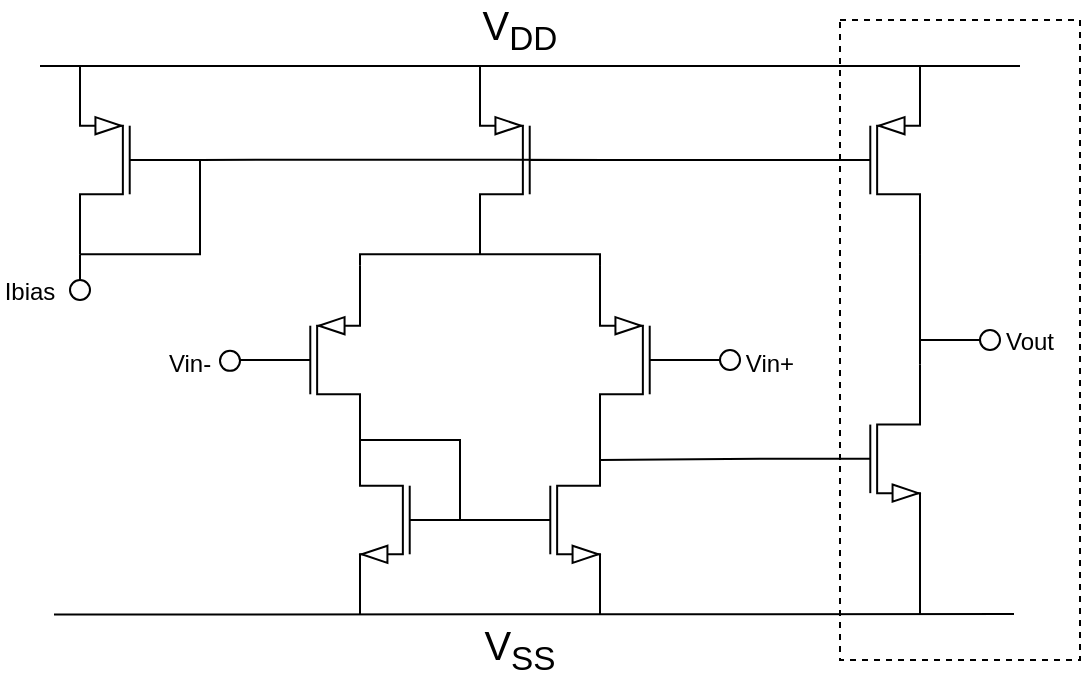 <mxfile version="25.0.3">
  <diagram name="Page-1" id="7e0a89b8-554c-2b80-1dc8-d5c74ca68de4">
    <mxGraphModel dx="529" dy="344" grid="1" gridSize="10" guides="1" tooltips="1" connect="1" arrows="1" fold="1" page="1" pageScale="1" pageWidth="1100" pageHeight="850" background="none" math="0" shadow="0">
      <root>
        <mxCell id="0" />
        <mxCell id="1" parent="0" />
        <mxCell id="XvLy9n6LZG0TzpgyQY97-52" style="edgeStyle=orthogonalEdgeStyle;rounded=0;orthogonalLoop=1;jettySize=auto;html=1;exitX=1;exitY=1;exitDx=0;exitDy=0;exitPerimeter=0;endArrow=none;endFill=0;" edge="1" parent="1">
          <mxGeometry relative="1" as="geometry">
            <mxPoint x="100" y="157.143" as="sourcePoint" />
            <mxPoint x="100" y="170" as="targetPoint" />
          </mxGeometry>
        </mxCell>
        <mxCell id="XvLy9n6LZG0TzpgyQY97-16" value="" style="verticalLabelPosition=bottom;shadow=0;dashed=0;align=center;html=1;verticalAlign=top;shape=mxgraph.electrical.transistors.pmos;pointerEvents=1;flipV=0;flipH=1;" vertex="1" parent="1">
          <mxGeometry x="100" y="60" width="60" height="100" as="geometry" />
        </mxCell>
        <mxCell id="XvLy9n6LZG0TzpgyQY97-1" value="" style="verticalLabelPosition=bottom;shadow=0;dashed=0;align=center;html=1;verticalAlign=top;shape=mxgraph.electrical.transistors.pmos;pointerEvents=1;" vertex="1" parent="1">
          <mxGeometry x="180" y="160" width="60" height="100" as="geometry" />
        </mxCell>
        <mxCell id="XvLy9n6LZG0TzpgyQY97-2" value="" style="verticalLabelPosition=bottom;shadow=0;dashed=0;align=center;html=1;verticalAlign=top;shape=mxgraph.electrical.transistors.pmos;pointerEvents=1;flipV=0;flipH=1;" vertex="1" parent="1">
          <mxGeometry x="360" y="160" width="60" height="100" as="geometry" />
        </mxCell>
        <mxCell id="XvLy9n6LZG0TzpgyQY97-3" value="" style="verticalLabelPosition=bottom;shadow=0;dashed=0;align=center;html=1;verticalAlign=top;shape=mxgraph.electrical.transistors.pmos;pointerEvents=1;flipV=0;flipH=1;" vertex="1" parent="1">
          <mxGeometry x="300" y="60" width="60" height="100" as="geometry" />
        </mxCell>
        <mxCell id="XvLy9n6LZG0TzpgyQY97-8" style="edgeStyle=orthogonalEdgeStyle;rounded=0;orthogonalLoop=1;jettySize=auto;html=1;exitX=1;exitY=1;exitDx=0;exitDy=0;exitPerimeter=0;entryX=1;entryY=0;entryDx=0;entryDy=0;entryPerimeter=0;endArrow=none;endFill=0;" edge="1" parent="1" target="XvLy9n6LZG0TzpgyQY97-2">
          <mxGeometry relative="1" as="geometry">
            <mxPoint x="360.0" y="157.143" as="sourcePoint" />
          </mxGeometry>
        </mxCell>
        <mxCell id="XvLy9n6LZG0TzpgyQY97-11" value="" style="verticalLabelPosition=bottom;shadow=0;dashed=0;align=center;html=1;verticalAlign=top;shape=mxgraph.electrical.transistors.nmos;pointerEvents=1;" vertex="1" parent="1">
          <mxGeometry x="300" y="240" width="60" height="100" as="geometry" />
        </mxCell>
        <mxCell id="XvLy9n6LZG0TzpgyQY97-15" style="edgeStyle=orthogonalEdgeStyle;rounded=0;orthogonalLoop=1;jettySize=auto;html=1;exitX=1;exitY=0;exitDx=0;exitDy=0;exitPerimeter=0;endArrow=none;endFill=0;" edge="1" parent="1" source="XvLy9n6LZG0TzpgyQY97-12">
          <mxGeometry relative="1" as="geometry">
            <mxPoint x="310" y="290" as="targetPoint" />
            <Array as="points">
              <mxPoint x="240" y="273" />
              <mxPoint x="240" y="250" />
              <mxPoint x="290" y="250" />
              <mxPoint x="290" y="290" />
            </Array>
          </mxGeometry>
        </mxCell>
        <mxCell id="XvLy9n6LZG0TzpgyQY97-12" value="" style="verticalLabelPosition=bottom;shadow=0;dashed=0;align=center;html=1;verticalAlign=top;shape=mxgraph.electrical.transistors.nmos;pointerEvents=1;flipH=1;" vertex="1" parent="1">
          <mxGeometry x="240" y="240" width="60" height="100" as="geometry" />
        </mxCell>
        <mxCell id="XvLy9n6LZG0TzpgyQY97-18" value="" style="endArrow=none;html=1;rounded=0;" edge="1" parent="1">
          <mxGeometry width="50" height="50" relative="1" as="geometry">
            <mxPoint x="80" y="63" as="sourcePoint" />
            <mxPoint x="570" y="63" as="targetPoint" />
          </mxGeometry>
        </mxCell>
        <mxCell id="XvLy9n6LZG0TzpgyQY97-20" value="" style="verticalLabelPosition=bottom;shadow=0;dashed=0;align=center;html=1;verticalAlign=top;shape=mxgraph.electrical.transistors.pmos;pointerEvents=1;" vertex="1" parent="1">
          <mxGeometry x="460" y="60" width="60" height="100" as="geometry" />
        </mxCell>
        <mxCell id="XvLy9n6LZG0TzpgyQY97-21" value="" style="ellipse;whiteSpace=wrap;html=1;aspect=fixed;" vertex="1" parent="1">
          <mxGeometry x="95" y="170" width="10" height="10" as="geometry" />
        </mxCell>
        <mxCell id="XvLy9n6LZG0TzpgyQY97-23" value="Ibias" style="text;html=1;align=center;verticalAlign=middle;whiteSpace=wrap;rounded=0;" vertex="1" parent="1">
          <mxGeometry x="60" y="170" width="30" height="12.86" as="geometry" />
        </mxCell>
        <mxCell id="XvLy9n6LZG0TzpgyQY97-24" value="Vin-" style="text;html=1;align=center;verticalAlign=middle;whiteSpace=wrap;rounded=0;" vertex="1" parent="1">
          <mxGeometry x="140" y="205.43" width="30" height="12.86" as="geometry" />
        </mxCell>
        <mxCell id="XvLy9n6LZG0TzpgyQY97-25" value="" style="ellipse;whiteSpace=wrap;html=1;aspect=fixed;" vertex="1" parent="1">
          <mxGeometry x="170" y="205.43" width="10" height="10" as="geometry" />
        </mxCell>
        <mxCell id="XvLy9n6LZG0TzpgyQY97-26" value="" style="ellipse;whiteSpace=wrap;html=1;aspect=fixed;" vertex="1" parent="1">
          <mxGeometry x="420" y="205" width="10" height="10" as="geometry" />
        </mxCell>
        <mxCell id="XvLy9n6LZG0TzpgyQY97-27" value="Vin+" style="text;html=1;align=center;verticalAlign=middle;whiteSpace=wrap;rounded=0;" vertex="1" parent="1">
          <mxGeometry x="430" y="205.43" width="30" height="12.86" as="geometry" />
        </mxCell>
        <mxCell id="XvLy9n6LZG0TzpgyQY97-37" style="edgeStyle=orthogonalEdgeStyle;rounded=0;orthogonalLoop=1;jettySize=auto;html=1;exitX=1;exitY=1;exitDx=0;exitDy=0;exitPerimeter=0;endArrow=none;endFill=0;" edge="1" parent="1">
          <mxGeometry relative="1" as="geometry">
            <mxPoint x="520" y="337" as="targetPoint" />
            <mxPoint x="520" y="303.573" as="sourcePoint" />
            <Array as="points">
              <mxPoint x="520" y="317" />
              <mxPoint x="520" y="317" />
            </Array>
          </mxGeometry>
        </mxCell>
        <mxCell id="XvLy9n6LZG0TzpgyQY97-28" value="" style="verticalLabelPosition=bottom;shadow=0;dashed=0;align=center;html=1;verticalAlign=top;shape=mxgraph.electrical.transistors.nmos;pointerEvents=1;" vertex="1" parent="1">
          <mxGeometry x="460" y="209.43" width="60" height="100" as="geometry" />
        </mxCell>
        <mxCell id="XvLy9n6LZG0TzpgyQY97-30" value="Vout" style="text;html=1;align=center;verticalAlign=middle;whiteSpace=wrap;rounded=0;" vertex="1" parent="1">
          <mxGeometry x="560" y="195.0" width="30" height="12.86" as="geometry" />
        </mxCell>
        <mxCell id="XvLy9n6LZG0TzpgyQY97-31" value="" style="ellipse;whiteSpace=wrap;html=1;aspect=fixed;" vertex="1" parent="1">
          <mxGeometry x="550" y="195" width="10" height="10" as="geometry" />
        </mxCell>
        <mxCell id="XvLy9n6LZG0TzpgyQY97-32" style="edgeStyle=orthogonalEdgeStyle;rounded=0;orthogonalLoop=1;jettySize=auto;html=1;exitX=1;exitY=1;exitDx=0;exitDy=0;exitPerimeter=0;entryX=1;entryY=0;entryDx=0;entryDy=0;entryPerimeter=0;endArrow=none;endFill=0;" edge="1" parent="1" source="XvLy9n6LZG0TzpgyQY97-20" target="XvLy9n6LZG0TzpgyQY97-28">
          <mxGeometry relative="1" as="geometry" />
        </mxCell>
        <mxCell id="XvLy9n6LZG0TzpgyQY97-33" style="edgeStyle=orthogonalEdgeStyle;rounded=0;orthogonalLoop=1;jettySize=auto;html=1;entryX=1;entryY=1;entryDx=0;entryDy=0;entryPerimeter=0;endArrow=none;endFill=0;" edge="1" parent="1" source="XvLy9n6LZG0TzpgyQY97-31" target="XvLy9n6LZG0TzpgyQY97-20">
          <mxGeometry relative="1" as="geometry" />
        </mxCell>
        <mxCell id="XvLy9n6LZG0TzpgyQY97-34" style="edgeStyle=orthogonalEdgeStyle;rounded=0;orthogonalLoop=1;jettySize=auto;html=1;exitX=0;exitY=0.5;exitDx=0;exitDy=0;exitPerimeter=0;entryX=1;entryY=1;entryDx=0;entryDy=0;entryPerimeter=0;endArrow=none;endFill=0;" edge="1" parent="1" source="XvLy9n6LZG0TzpgyQY97-28" target="XvLy9n6LZG0TzpgyQY97-2">
          <mxGeometry relative="1" as="geometry">
            <Array as="points">
              <mxPoint x="440" y="259" />
              <mxPoint x="360" y="260" />
            </Array>
          </mxGeometry>
        </mxCell>
        <mxCell id="XvLy9n6LZG0TzpgyQY97-35" value="" style="endArrow=none;html=1;rounded=0;" edge="1" parent="1">
          <mxGeometry width="50" height="50" relative="1" as="geometry">
            <mxPoint x="87" y="337.31" as="sourcePoint" />
            <mxPoint x="567" y="337" as="targetPoint" />
          </mxGeometry>
        </mxCell>
        <mxCell id="XvLy9n6LZG0TzpgyQY97-38" value="&lt;font style=&quot;font-size: 20px;&quot;&gt;V&lt;sub&gt;DD&lt;/sub&gt;&lt;/font&gt;" style="text;html=1;align=center;verticalAlign=middle;whiteSpace=wrap;rounded=0;" vertex="1" parent="1">
          <mxGeometry x="290" y="30" width="60" height="30" as="geometry" />
        </mxCell>
        <mxCell id="XvLy9n6LZG0TzpgyQY97-39" value="&lt;font style=&quot;font-size: 20px;&quot;&gt;V&lt;sub&gt;SS&lt;/sub&gt;&lt;/font&gt;" style="text;html=1;align=center;verticalAlign=middle;whiteSpace=wrap;rounded=0;" vertex="1" parent="1">
          <mxGeometry x="290" y="340" width="60" height="30" as="geometry" />
        </mxCell>
        <mxCell id="XvLy9n6LZG0TzpgyQY97-45" style="edgeStyle=orthogonalEdgeStyle;rounded=0;orthogonalLoop=1;jettySize=auto;html=1;exitX=1;exitY=1;exitDx=0;exitDy=0;exitPerimeter=0;entryX=1;entryY=0;entryDx=0;entryDy=0;entryPerimeter=0;endArrow=none;endFill=0;" edge="1" parent="1" source="XvLy9n6LZG0TzpgyQY97-3" target="XvLy9n6LZG0TzpgyQY97-1">
          <mxGeometry relative="1" as="geometry">
            <Array as="points">
              <mxPoint x="240" y="157" />
            </Array>
          </mxGeometry>
        </mxCell>
        <mxCell id="XvLy9n6LZG0TzpgyQY97-46" style="edgeStyle=orthogonalEdgeStyle;rounded=0;orthogonalLoop=1;jettySize=auto;html=1;entryX=0;entryY=0.5;entryDx=0;entryDy=0;entryPerimeter=0;endArrow=none;endFill=0;exitX=0.065;exitY=0.499;exitDx=0;exitDy=0;exitPerimeter=0;" edge="1" parent="1">
          <mxGeometry relative="1" as="geometry">
            <mxPoint x="160.0" y="109.946" as="sourcePoint" />
            <mxPoint x="363.9" y="110.04" as="targetPoint" />
            <Array as="points">
              <mxPoint x="313.9" y="110.04" />
            </Array>
          </mxGeometry>
        </mxCell>
        <mxCell id="XvLy9n6LZG0TzpgyQY97-47" style="edgeStyle=orthogonalEdgeStyle;rounded=0;orthogonalLoop=1;jettySize=auto;html=1;exitX=1;exitY=1;exitDx=0;exitDy=0;exitPerimeter=0;entryX=1;entryY=0;entryDx=0;entryDy=0;entryPerimeter=0;endArrow=none;endFill=0;" edge="1" parent="1" source="XvLy9n6LZG0TzpgyQY97-3" target="XvLy9n6LZG0TzpgyQY97-2">
          <mxGeometry relative="1" as="geometry">
            <Array as="points">
              <mxPoint x="360" y="157" />
            </Array>
          </mxGeometry>
        </mxCell>
        <mxCell id="XvLy9n6LZG0TzpgyQY97-48" style="edgeStyle=orthogonalEdgeStyle;rounded=0;orthogonalLoop=1;jettySize=auto;html=1;entryX=0;entryY=0.5;entryDx=0;entryDy=0;entryPerimeter=0;endArrow=none;endFill=0;" edge="1" parent="1" source="XvLy9n6LZG0TzpgyQY97-3" target="XvLy9n6LZG0TzpgyQY97-20">
          <mxGeometry relative="1" as="geometry" />
        </mxCell>
        <mxCell id="XvLy9n6LZG0TzpgyQY97-49" value="" style="rounded=0;whiteSpace=wrap;html=1;fillColor=none;dashed=1;" vertex="1" parent="1">
          <mxGeometry x="480" y="40" width="120" height="320" as="geometry" />
        </mxCell>
        <mxCell id="XvLy9n6LZG0TzpgyQY97-51" style="edgeStyle=orthogonalEdgeStyle;rounded=0;orthogonalLoop=1;jettySize=auto;html=1;exitX=0;exitY=0.5;exitDx=0;exitDy=0;exitPerimeter=0;entryX=1;entryY=1;entryDx=0;entryDy=0;entryPerimeter=0;endArrow=none;endFill=0;" edge="1" parent="1" source="XvLy9n6LZG0TzpgyQY97-16" target="XvLy9n6LZG0TzpgyQY97-16">
          <mxGeometry relative="1" as="geometry">
            <Array as="points">
              <mxPoint x="160" y="157" />
            </Array>
          </mxGeometry>
        </mxCell>
      </root>
    </mxGraphModel>
  </diagram>
</mxfile>
